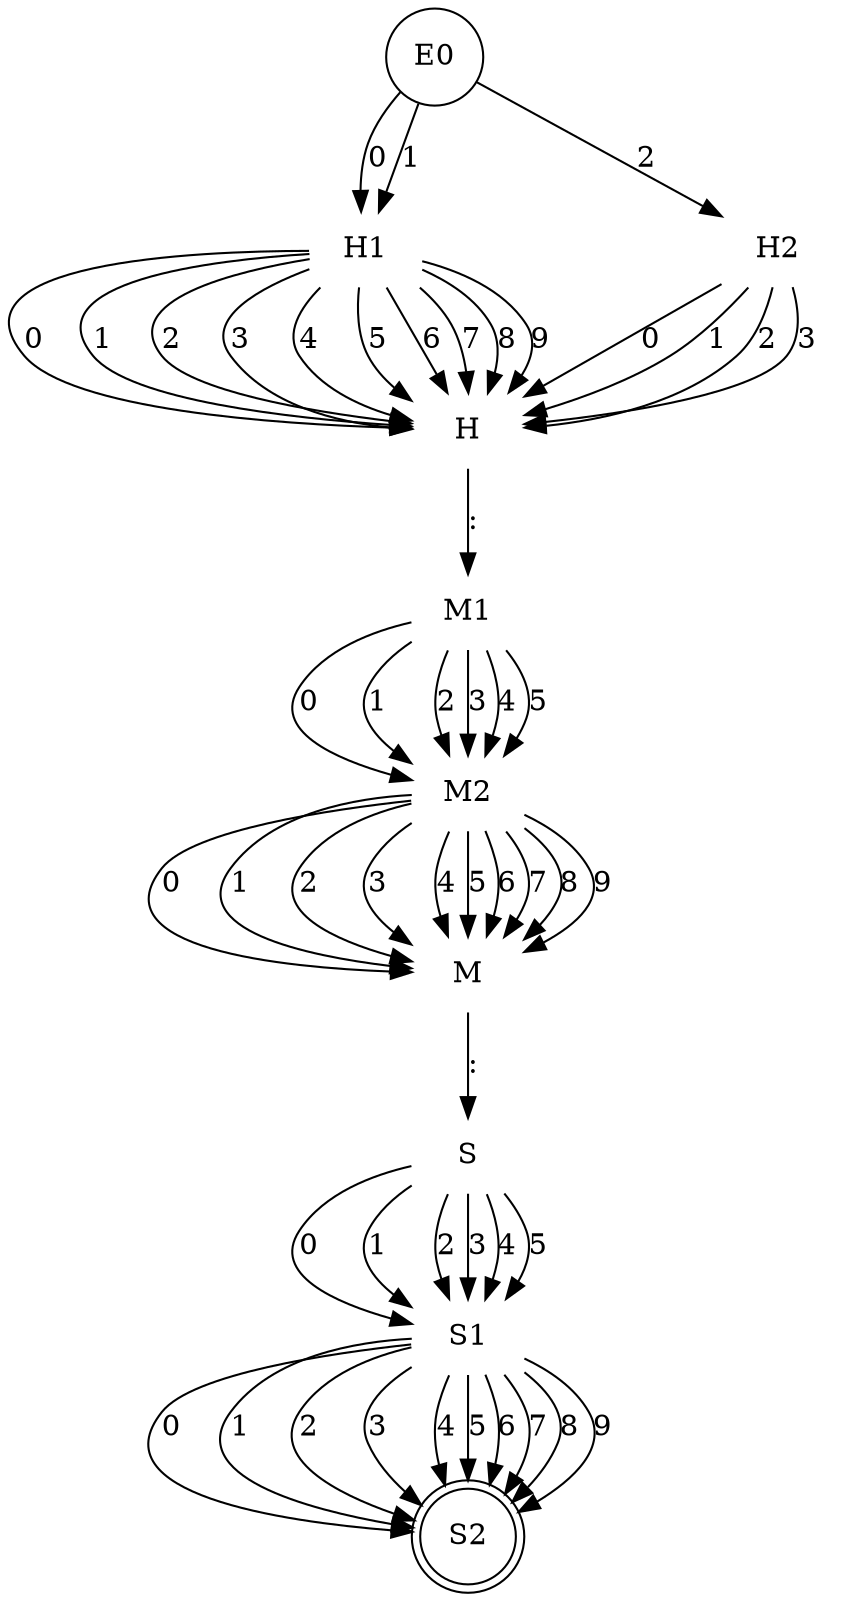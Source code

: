 digraph HHMMSS {
node [shape=plaintext];
E0 [shape=circle];
S -> S1[label="0"];
S -> S1[label="1"];
S -> S1[label="2"];
S -> S1[label="3"];
S -> S1[label="4"];
S -> S1[label="5"];
M1 -> M2[label="0"];
M1 -> M2[label="1"];
M1 -> M2[label="2"];
M1 -> M2[label="3"];
M1 -> M2[label="4"];
M1 -> M2[label="5"];
M2 -> M[label="0"];
M2 -> M[label="1"];
M2 -> M[label="2"];
M2 -> M[label="3"];
M2 -> M[label="4"];
M2 -> M[label="5"];
M2 -> M[label="6"];
M2 -> M[label="7"];
M2 -> M[label="8"];
M2 -> M[label="9"];
H -> M1[label=":"];
H1 -> H[label="0"];
H1 -> H[label="1"];
H1 -> H[label="2"];
H1 -> H[label="3"];
H1 -> H[label="4"];
H1 -> H[label="5"];
H1 -> H[label="6"];
H1 -> H[label="7"];
H1 -> H[label="8"];
H1 -> H[label="9"];
H2 -> H[label="0"];
H2 -> H[label="1"];
H2 -> H[label="2"];
H2 -> H[label="3"];
E0 -> H1[label="0"];
E0 -> H1[label="1"];
E0 -> H2[label="2"];
M -> S[label=":"];
S1 -> S2[label="0"];
S1 -> S2[label="1"];
S1 -> S2[label="2"];
S1 -> S2[label="3"];
S1 -> S2[label="4"];
S1 -> S2[label="5"];
S1 -> S2[label="6"];
S1 -> S2[label="7"];
S1 -> S2[label="8"];
S1 -> S2[label="9"];
S2 [shape=doublecircle];
}
